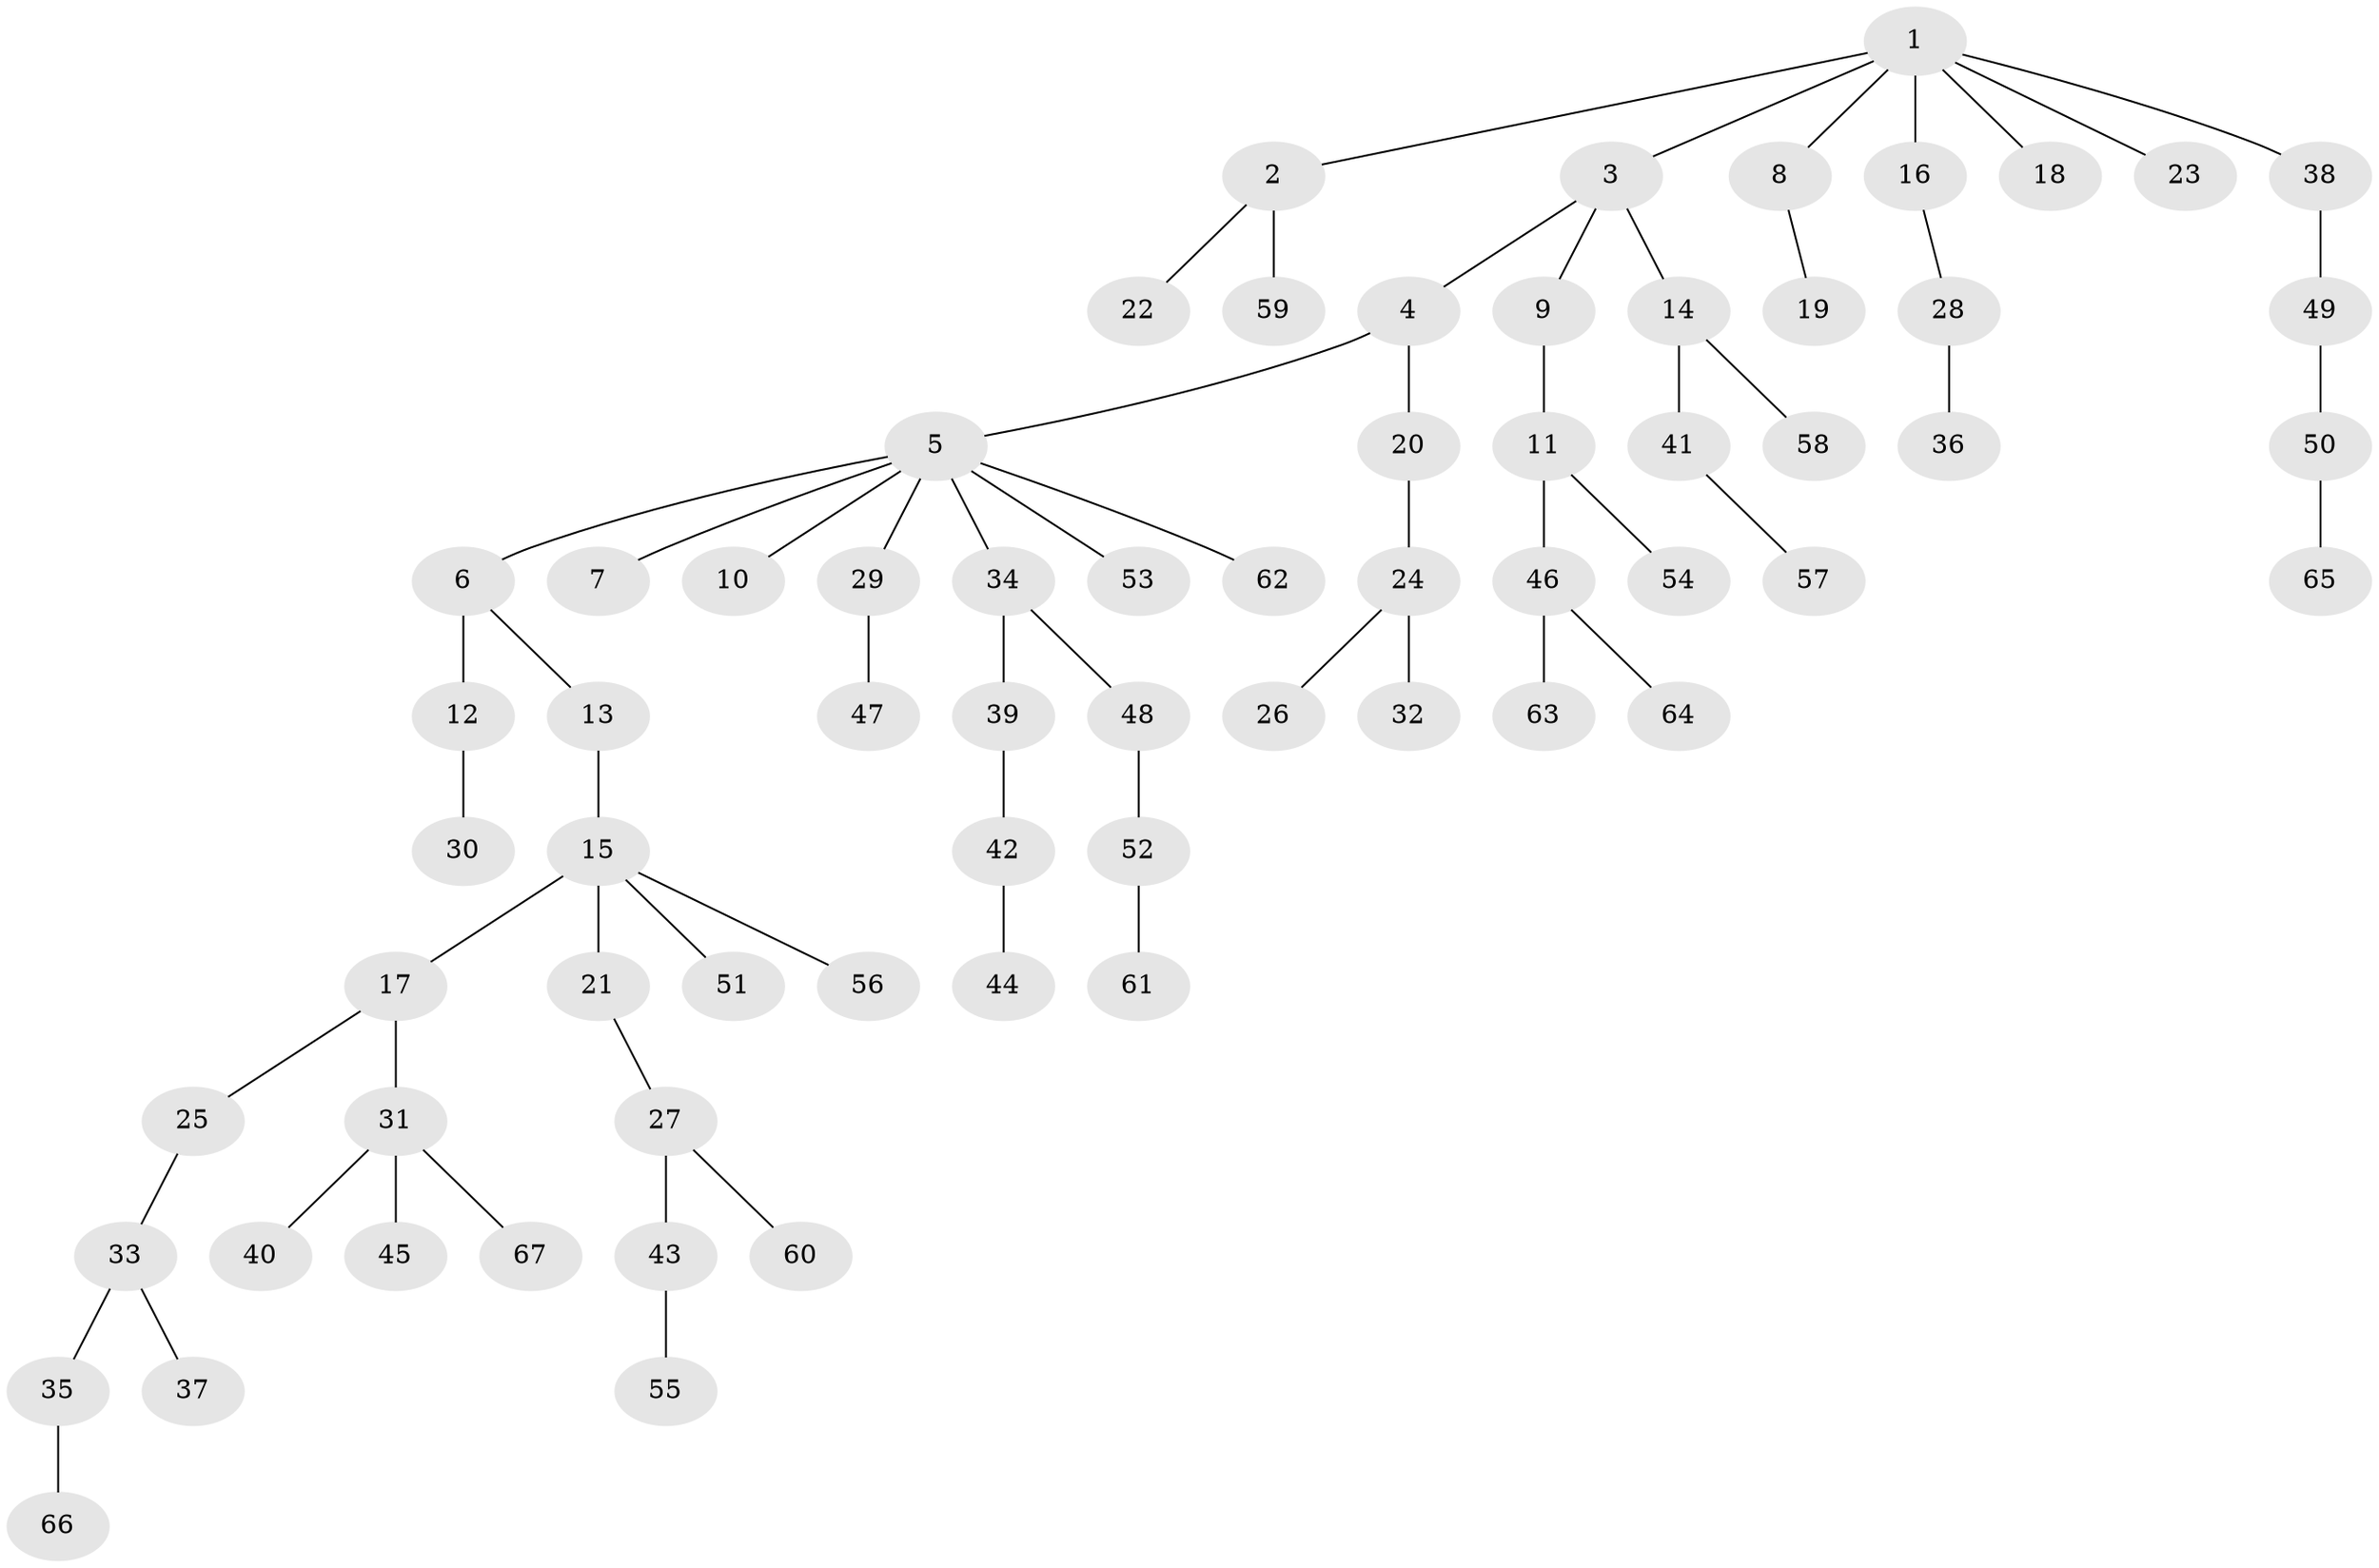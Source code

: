 // coarse degree distribution, {7: 0.022222222222222223, 2: 0.17777777777777778, 5: 0.022222222222222223, 9: 0.022222222222222223, 3: 0.15555555555555556, 1: 0.5777777777777777, 4: 0.022222222222222223}
// Generated by graph-tools (version 1.1) at 2025/42/03/06/25 10:42:04]
// undirected, 67 vertices, 66 edges
graph export_dot {
graph [start="1"]
  node [color=gray90,style=filled];
  1;
  2;
  3;
  4;
  5;
  6;
  7;
  8;
  9;
  10;
  11;
  12;
  13;
  14;
  15;
  16;
  17;
  18;
  19;
  20;
  21;
  22;
  23;
  24;
  25;
  26;
  27;
  28;
  29;
  30;
  31;
  32;
  33;
  34;
  35;
  36;
  37;
  38;
  39;
  40;
  41;
  42;
  43;
  44;
  45;
  46;
  47;
  48;
  49;
  50;
  51;
  52;
  53;
  54;
  55;
  56;
  57;
  58;
  59;
  60;
  61;
  62;
  63;
  64;
  65;
  66;
  67;
  1 -- 2;
  1 -- 3;
  1 -- 8;
  1 -- 16;
  1 -- 18;
  1 -- 23;
  1 -- 38;
  2 -- 22;
  2 -- 59;
  3 -- 4;
  3 -- 9;
  3 -- 14;
  4 -- 5;
  4 -- 20;
  5 -- 6;
  5 -- 7;
  5 -- 10;
  5 -- 29;
  5 -- 34;
  5 -- 53;
  5 -- 62;
  6 -- 12;
  6 -- 13;
  8 -- 19;
  9 -- 11;
  11 -- 46;
  11 -- 54;
  12 -- 30;
  13 -- 15;
  14 -- 41;
  14 -- 58;
  15 -- 17;
  15 -- 21;
  15 -- 51;
  15 -- 56;
  16 -- 28;
  17 -- 25;
  17 -- 31;
  20 -- 24;
  21 -- 27;
  24 -- 26;
  24 -- 32;
  25 -- 33;
  27 -- 43;
  27 -- 60;
  28 -- 36;
  29 -- 47;
  31 -- 40;
  31 -- 45;
  31 -- 67;
  33 -- 35;
  33 -- 37;
  34 -- 39;
  34 -- 48;
  35 -- 66;
  38 -- 49;
  39 -- 42;
  41 -- 57;
  42 -- 44;
  43 -- 55;
  46 -- 63;
  46 -- 64;
  48 -- 52;
  49 -- 50;
  50 -- 65;
  52 -- 61;
}
